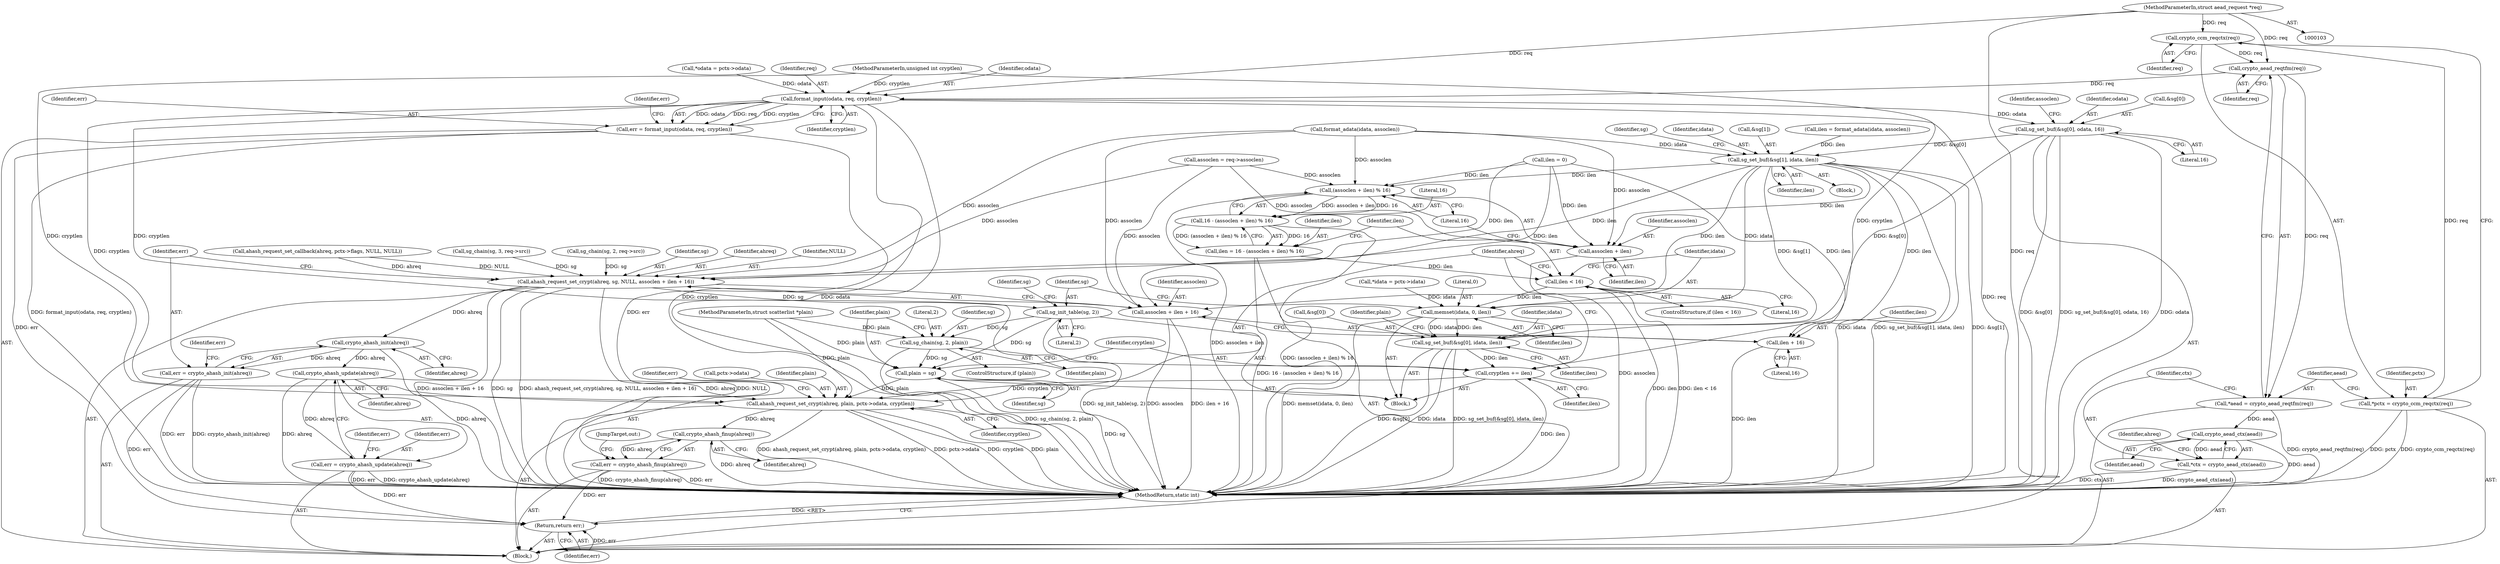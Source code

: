 digraph "0_linux_3b30460c5b0ed762be75a004e924ec3f8711e032@API" {
"1000111" [label="(Call,crypto_ccm_reqctx(req))"];
"1000104" [label="(MethodParameterIn,struct aead_request *req)"];
"1000109" [label="(Call,*pctx = crypto_ccm_reqctx(req))"];
"1000116" [label="(Call,crypto_aead_reqtfm(req))"];
"1000114" [label="(Call,*aead = crypto_aead_reqtfm(req))"];
"1000121" [label="(Call,crypto_aead_ctx(aead))"];
"1000119" [label="(Call,*ctx = crypto_aead_ctx(aead))"];
"1000151" [label="(Call,format_input(odata, req, cryptlen))"];
"1000149" [label="(Call,err = format_input(odata, req, cryptlen))"];
"1000287" [label="(Return,return err;)"];
"1000161" [label="(Call,sg_set_buf(&sg[0], odata, 16))"];
"1000176" [label="(Call,sg_set_buf(&sg[1], idata, ilen))"];
"1000212" [label="(Call,ahash_request_set_crypt(ahreq, sg, NULL, assoclen + ilen + 16))"];
"1000223" [label="(Call,crypto_ahash_init(ahreq))"];
"1000221" [label="(Call,err = crypto_ahash_init(ahreq))"];
"1000230" [label="(Call,crypto_ahash_update(ahreq))"];
"1000228" [label="(Call,err = crypto_ahash_update(ahreq))"];
"1000275" [label="(Call,ahash_request_set_crypt(ahreq, plain, pctx->odata, cryptlen))"];
"1000284" [label="(Call,crypto_ahash_finup(ahreq))"];
"1000282" [label="(Call,err = crypto_ahash_finup(ahreq))"];
"1000253" [label="(Call,sg_init_table(sg, 2))"];
"1000265" [label="(Call,sg_chain(sg, 2, plain))"];
"1000269" [label="(Call,plain = sg)"];
"1000216" [label="(Call,assoclen + ilen + 16)"];
"1000218" [label="(Call,ilen + 16)"];
"1000239" [label="(Call,(assoclen + ilen) % 16)"];
"1000237" [label="(Call,16 - (assoclen + ilen) % 16)"];
"1000235" [label="(Call,ilen = 16 - (assoclen + ilen) % 16)"];
"1000245" [label="(Call,ilen < 16)"];
"1000249" [label="(Call,memset(idata, 0, ilen))"];
"1000256" [label="(Call,sg_set_buf(&sg[0], idata, ilen))"];
"1000272" [label="(Call,cryptlen += ilen)"];
"1000240" [label="(Call,assoclen + ilen)"];
"1000182" [label="(Identifier,ilen)"];
"1000242" [label="(Identifier,ilen)"];
"1000243" [label="(Literal,16)"];
"1000220" [label="(Literal,16)"];
"1000151" [label="(Call,format_input(odata, req, cryptlen))"];
"1000257" [label="(Call,&sg[0])"];
"1000273" [label="(Identifier,cryptlen)"];
"1000212" [label="(Call,ahash_request_set_crypt(ahreq, sg, NULL, assoclen + ilen + 16))"];
"1000270" [label="(Identifier,plain)"];
"1000117" [label="(Identifier,req)"];
"1000213" [label="(Identifier,ahreq)"];
"1000277" [label="(Identifier,plain)"];
"1000219" [label="(Identifier,ilen)"];
"1000156" [label="(Identifier,err)"];
"1000271" [label="(Identifier,sg)"];
"1000124" [label="(Identifier,ahreq)"];
"1000217" [label="(Identifier,assoclen)"];
"1000240" [label="(Call,assoclen + ilen)"];
"1000162" [label="(Call,&sg[0])"];
"1000265" [label="(Call,sg_chain(sg, 2, plain))"];
"1000228" [label="(Call,err = crypto_ahash_update(ahreq))"];
"1000275" [label="(Call,ahash_request_set_crypt(ahreq, plain, pctx->odata, cryptlen))"];
"1000233" [label="(Identifier,err)"];
"1000116" [label="(Call,crypto_aead_reqtfm(req))"];
"1000241" [label="(Identifier,assoclen)"];
"1000115" [label="(Identifier,aead)"];
"1000154" [label="(Identifier,cryptlen)"];
"1000176" [label="(Call,sg_set_buf(&sg[1], idata, ilen))"];
"1000114" [label="(Call,*aead = crypto_aead_reqtfm(req))"];
"1000170" [label="(Block,)"];
"1000236" [label="(Identifier,ilen)"];
"1000287" [label="(Return,return err;)"];
"1000247" [label="(Literal,16)"];
"1000177" [label="(Call,&sg[1])"];
"1000252" [label="(Identifier,ilen)"];
"1000256" [label="(Call,sg_set_buf(&sg[0], idata, ilen))"];
"1000167" [label="(Literal,16)"];
"1000215" [label="(Identifier,NULL)"];
"1000205" [label="(Call,ahash_request_set_callback(ahreq, pctx->flags, NULL, NULL))"];
"1000248" [label="(Block,)"];
"1000109" [label="(Call,*pctx = crypto_ccm_reqctx(req))"];
"1000171" [label="(Call,ilen = format_adata(idata, assoclen))"];
"1000251" [label="(Literal,0)"];
"1000120" [label="(Identifier,ctx)"];
"1000161" [label="(Call,sg_set_buf(&sg[0], odata, 16))"];
"1000142" [label="(Call,*idata = pctx->idata)"];
"1000119" [label="(Call,*ctx = crypto_aead_ctx(aead))"];
"1000136" [label="(Call,*odata = pctx->odata)"];
"1000216" [label="(Call,assoclen + ilen + 16)"];
"1000169" [label="(Identifier,assoclen)"];
"1000264" [label="(Identifier,plain)"];
"1000245" [label="(Call,ilen < 16)"];
"1000149" [label="(Call,err = format_input(odata, req, cryptlen))"];
"1000244" [label="(ControlStructure,if (ilen < 16))"];
"1000272" [label="(Call,cryptlen += ilen)"];
"1000226" [label="(Identifier,err)"];
"1000263" [label="(ControlStructure,if (plain))"];
"1000288" [label="(Identifier,err)"];
"1000231" [label="(Identifier,ahreq)"];
"1000285" [label="(Identifier,ahreq)"];
"1000250" [label="(Identifier,idata)"];
"1000224" [label="(Identifier,ahreq)"];
"1000122" [label="(Identifier,aead)"];
"1000281" [label="(Identifier,cryptlen)"];
"1000249" [label="(Call,memset(idata, 0, ilen))"];
"1000222" [label="(Identifier,err)"];
"1000104" [label="(MethodParameterIn,struct aead_request *req)"];
"1000111" [label="(Call,crypto_ccm_reqctx(req))"];
"1000110" [label="(Identifier,pctx)"];
"1000289" [label="(MethodReturn,static int)"];
"1000230" [label="(Call,crypto_ahash_update(ahreq))"];
"1000183" [label="(Call,sg_chain(sg, 3, req->src))"];
"1000153" [label="(Identifier,req)"];
"1000107" [label="(Block,)"];
"1000106" [label="(MethodParameterIn,unsigned int cryptlen)"];
"1000282" [label="(Call,err = crypto_ahash_finup(ahreq))"];
"1000269" [label="(Call,plain = sg)"];
"1000253" [label="(Call,sg_init_table(sg, 2))"];
"1000268" [label="(Identifier,plain)"];
"1000283" [label="(Identifier,err)"];
"1000274" [label="(Identifier,ilen)"];
"1000152" [label="(Identifier,odata)"];
"1000276" [label="(Identifier,ahreq)"];
"1000150" [label="(Identifier,err)"];
"1000105" [label="(MethodParameterIn,struct scatterlist *plain)"];
"1000259" [label="(Identifier,sg)"];
"1000262" [label="(Identifier,ilen)"];
"1000121" [label="(Call,crypto_aead_ctx(aead))"];
"1000254" [label="(Identifier,sg)"];
"1000278" [label="(Call,pctx->odata)"];
"1000166" [label="(Identifier,odata)"];
"1000221" [label="(Call,err = crypto_ahash_init(ahreq))"];
"1000267" [label="(Literal,2)"];
"1000246" [label="(Identifier,ilen)"];
"1000191" [label="(Call,ilen = 0)"];
"1000223" [label="(Call,crypto_ahash_init(ahreq))"];
"1000194" [label="(Call,sg_chain(sg, 2, req->src))"];
"1000284" [label="(Call,crypto_ahash_finup(ahreq))"];
"1000286" [label="(JumpTarget,out:)"];
"1000184" [label="(Identifier,sg)"];
"1000214" [label="(Identifier,sg)"];
"1000129" [label="(Call,assoclen = req->assoclen)"];
"1000237" [label="(Call,16 - (assoclen + ilen) % 16)"];
"1000229" [label="(Identifier,err)"];
"1000266" [label="(Identifier,sg)"];
"1000112" [label="(Identifier,req)"];
"1000255" [label="(Literal,2)"];
"1000235" [label="(Call,ilen = 16 - (assoclen + ilen) % 16)"];
"1000238" [label="(Literal,16)"];
"1000261" [label="(Identifier,idata)"];
"1000173" [label="(Call,format_adata(idata, assoclen))"];
"1000218" [label="(Call,ilen + 16)"];
"1000239" [label="(Call,(assoclen + ilen) % 16)"];
"1000181" [label="(Identifier,idata)"];
"1000111" -> "1000109"  [label="AST: "];
"1000111" -> "1000112"  [label="CFG: "];
"1000112" -> "1000111"  [label="AST: "];
"1000109" -> "1000111"  [label="CFG: "];
"1000111" -> "1000109"  [label="DDG: req"];
"1000104" -> "1000111"  [label="DDG: req"];
"1000111" -> "1000116"  [label="DDG: req"];
"1000104" -> "1000103"  [label="AST: "];
"1000104" -> "1000289"  [label="DDG: req"];
"1000104" -> "1000116"  [label="DDG: req"];
"1000104" -> "1000151"  [label="DDG: req"];
"1000109" -> "1000107"  [label="AST: "];
"1000110" -> "1000109"  [label="AST: "];
"1000115" -> "1000109"  [label="CFG: "];
"1000109" -> "1000289"  [label="DDG: pctx"];
"1000109" -> "1000289"  [label="DDG: crypto_ccm_reqctx(req)"];
"1000116" -> "1000114"  [label="AST: "];
"1000116" -> "1000117"  [label="CFG: "];
"1000117" -> "1000116"  [label="AST: "];
"1000114" -> "1000116"  [label="CFG: "];
"1000116" -> "1000114"  [label="DDG: req"];
"1000116" -> "1000151"  [label="DDG: req"];
"1000114" -> "1000107"  [label="AST: "];
"1000115" -> "1000114"  [label="AST: "];
"1000120" -> "1000114"  [label="CFG: "];
"1000114" -> "1000289"  [label="DDG: crypto_aead_reqtfm(req)"];
"1000114" -> "1000121"  [label="DDG: aead"];
"1000121" -> "1000119"  [label="AST: "];
"1000121" -> "1000122"  [label="CFG: "];
"1000122" -> "1000121"  [label="AST: "];
"1000119" -> "1000121"  [label="CFG: "];
"1000121" -> "1000289"  [label="DDG: aead"];
"1000121" -> "1000119"  [label="DDG: aead"];
"1000119" -> "1000107"  [label="AST: "];
"1000120" -> "1000119"  [label="AST: "];
"1000124" -> "1000119"  [label="CFG: "];
"1000119" -> "1000289"  [label="DDG: crypto_aead_ctx(aead)"];
"1000119" -> "1000289"  [label="DDG: ctx"];
"1000151" -> "1000149"  [label="AST: "];
"1000151" -> "1000154"  [label="CFG: "];
"1000152" -> "1000151"  [label="AST: "];
"1000153" -> "1000151"  [label="AST: "];
"1000154" -> "1000151"  [label="AST: "];
"1000149" -> "1000151"  [label="CFG: "];
"1000151" -> "1000289"  [label="DDG: odata"];
"1000151" -> "1000289"  [label="DDG: req"];
"1000151" -> "1000289"  [label="DDG: cryptlen"];
"1000151" -> "1000149"  [label="DDG: odata"];
"1000151" -> "1000149"  [label="DDG: req"];
"1000151" -> "1000149"  [label="DDG: cryptlen"];
"1000136" -> "1000151"  [label="DDG: odata"];
"1000106" -> "1000151"  [label="DDG: cryptlen"];
"1000151" -> "1000161"  [label="DDG: odata"];
"1000151" -> "1000272"  [label="DDG: cryptlen"];
"1000151" -> "1000275"  [label="DDG: cryptlen"];
"1000149" -> "1000107"  [label="AST: "];
"1000150" -> "1000149"  [label="AST: "];
"1000156" -> "1000149"  [label="CFG: "];
"1000149" -> "1000289"  [label="DDG: format_input(odata, req, cryptlen)"];
"1000149" -> "1000289"  [label="DDG: err"];
"1000149" -> "1000287"  [label="DDG: err"];
"1000287" -> "1000107"  [label="AST: "];
"1000287" -> "1000288"  [label="CFG: "];
"1000288" -> "1000287"  [label="AST: "];
"1000289" -> "1000287"  [label="CFG: "];
"1000287" -> "1000289"  [label="DDG: <RET>"];
"1000288" -> "1000287"  [label="DDG: err"];
"1000228" -> "1000287"  [label="DDG: err"];
"1000221" -> "1000287"  [label="DDG: err"];
"1000282" -> "1000287"  [label="DDG: err"];
"1000161" -> "1000107"  [label="AST: "];
"1000161" -> "1000167"  [label="CFG: "];
"1000162" -> "1000161"  [label="AST: "];
"1000166" -> "1000161"  [label="AST: "];
"1000167" -> "1000161"  [label="AST: "];
"1000169" -> "1000161"  [label="CFG: "];
"1000161" -> "1000289"  [label="DDG: odata"];
"1000161" -> "1000289"  [label="DDG: &sg[0]"];
"1000161" -> "1000289"  [label="DDG: sg_set_buf(&sg[0], odata, 16)"];
"1000161" -> "1000176"  [label="DDG: &sg[0]"];
"1000161" -> "1000256"  [label="DDG: &sg[0]"];
"1000176" -> "1000170"  [label="AST: "];
"1000176" -> "1000182"  [label="CFG: "];
"1000177" -> "1000176"  [label="AST: "];
"1000181" -> "1000176"  [label="AST: "];
"1000182" -> "1000176"  [label="AST: "];
"1000184" -> "1000176"  [label="CFG: "];
"1000176" -> "1000289"  [label="DDG: idata"];
"1000176" -> "1000289"  [label="DDG: sg_set_buf(&sg[1], idata, ilen)"];
"1000176" -> "1000289"  [label="DDG: &sg[1]"];
"1000173" -> "1000176"  [label="DDG: idata"];
"1000171" -> "1000176"  [label="DDG: ilen"];
"1000176" -> "1000212"  [label="DDG: ilen"];
"1000176" -> "1000216"  [label="DDG: ilen"];
"1000176" -> "1000218"  [label="DDG: ilen"];
"1000176" -> "1000239"  [label="DDG: ilen"];
"1000176" -> "1000240"  [label="DDG: ilen"];
"1000176" -> "1000249"  [label="DDG: idata"];
"1000176" -> "1000256"  [label="DDG: &sg[1]"];
"1000212" -> "1000107"  [label="AST: "];
"1000212" -> "1000216"  [label="CFG: "];
"1000213" -> "1000212"  [label="AST: "];
"1000214" -> "1000212"  [label="AST: "];
"1000215" -> "1000212"  [label="AST: "];
"1000216" -> "1000212"  [label="AST: "];
"1000222" -> "1000212"  [label="CFG: "];
"1000212" -> "1000289"  [label="DDG: assoclen + ilen + 16"];
"1000212" -> "1000289"  [label="DDG: sg"];
"1000212" -> "1000289"  [label="DDG: ahash_request_set_crypt(ahreq, sg, NULL, assoclen + ilen + 16)"];
"1000212" -> "1000289"  [label="DDG: NULL"];
"1000205" -> "1000212"  [label="DDG: ahreq"];
"1000205" -> "1000212"  [label="DDG: NULL"];
"1000194" -> "1000212"  [label="DDG: sg"];
"1000183" -> "1000212"  [label="DDG: sg"];
"1000129" -> "1000212"  [label="DDG: assoclen"];
"1000173" -> "1000212"  [label="DDG: assoclen"];
"1000191" -> "1000212"  [label="DDG: ilen"];
"1000212" -> "1000223"  [label="DDG: ahreq"];
"1000212" -> "1000253"  [label="DDG: sg"];
"1000223" -> "1000221"  [label="AST: "];
"1000223" -> "1000224"  [label="CFG: "];
"1000224" -> "1000223"  [label="AST: "];
"1000221" -> "1000223"  [label="CFG: "];
"1000223" -> "1000289"  [label="DDG: ahreq"];
"1000223" -> "1000221"  [label="DDG: ahreq"];
"1000223" -> "1000230"  [label="DDG: ahreq"];
"1000221" -> "1000107"  [label="AST: "];
"1000222" -> "1000221"  [label="AST: "];
"1000226" -> "1000221"  [label="CFG: "];
"1000221" -> "1000289"  [label="DDG: crypto_ahash_init(ahreq)"];
"1000221" -> "1000289"  [label="DDG: err"];
"1000230" -> "1000228"  [label="AST: "];
"1000230" -> "1000231"  [label="CFG: "];
"1000231" -> "1000230"  [label="AST: "];
"1000228" -> "1000230"  [label="CFG: "];
"1000230" -> "1000289"  [label="DDG: ahreq"];
"1000230" -> "1000228"  [label="DDG: ahreq"];
"1000230" -> "1000275"  [label="DDG: ahreq"];
"1000228" -> "1000107"  [label="AST: "];
"1000229" -> "1000228"  [label="AST: "];
"1000233" -> "1000228"  [label="CFG: "];
"1000228" -> "1000289"  [label="DDG: err"];
"1000228" -> "1000289"  [label="DDG: crypto_ahash_update(ahreq)"];
"1000275" -> "1000107"  [label="AST: "];
"1000275" -> "1000281"  [label="CFG: "];
"1000276" -> "1000275"  [label="AST: "];
"1000277" -> "1000275"  [label="AST: "];
"1000278" -> "1000275"  [label="AST: "];
"1000281" -> "1000275"  [label="AST: "];
"1000283" -> "1000275"  [label="CFG: "];
"1000275" -> "1000289"  [label="DDG: ahash_request_set_crypt(ahreq, plain, pctx->odata, cryptlen)"];
"1000275" -> "1000289"  [label="DDG: pctx->odata"];
"1000275" -> "1000289"  [label="DDG: cryptlen"];
"1000275" -> "1000289"  [label="DDG: plain"];
"1000269" -> "1000275"  [label="DDG: plain"];
"1000105" -> "1000275"  [label="DDG: plain"];
"1000272" -> "1000275"  [label="DDG: cryptlen"];
"1000106" -> "1000275"  [label="DDG: cryptlen"];
"1000275" -> "1000284"  [label="DDG: ahreq"];
"1000284" -> "1000282"  [label="AST: "];
"1000284" -> "1000285"  [label="CFG: "];
"1000285" -> "1000284"  [label="AST: "];
"1000282" -> "1000284"  [label="CFG: "];
"1000284" -> "1000289"  [label="DDG: ahreq"];
"1000284" -> "1000282"  [label="DDG: ahreq"];
"1000282" -> "1000107"  [label="AST: "];
"1000283" -> "1000282"  [label="AST: "];
"1000286" -> "1000282"  [label="CFG: "];
"1000282" -> "1000289"  [label="DDG: crypto_ahash_finup(ahreq)"];
"1000282" -> "1000289"  [label="DDG: err"];
"1000253" -> "1000248"  [label="AST: "];
"1000253" -> "1000255"  [label="CFG: "];
"1000254" -> "1000253"  [label="AST: "];
"1000255" -> "1000253"  [label="AST: "];
"1000259" -> "1000253"  [label="CFG: "];
"1000253" -> "1000289"  [label="DDG: sg_init_table(sg, 2)"];
"1000253" -> "1000265"  [label="DDG: sg"];
"1000253" -> "1000269"  [label="DDG: sg"];
"1000265" -> "1000263"  [label="AST: "];
"1000265" -> "1000268"  [label="CFG: "];
"1000266" -> "1000265"  [label="AST: "];
"1000267" -> "1000265"  [label="AST: "];
"1000268" -> "1000265"  [label="AST: "];
"1000270" -> "1000265"  [label="CFG: "];
"1000265" -> "1000289"  [label="DDG: sg_chain(sg, 2, plain)"];
"1000105" -> "1000265"  [label="DDG: plain"];
"1000265" -> "1000269"  [label="DDG: sg"];
"1000269" -> "1000248"  [label="AST: "];
"1000269" -> "1000271"  [label="CFG: "];
"1000270" -> "1000269"  [label="AST: "];
"1000271" -> "1000269"  [label="AST: "];
"1000273" -> "1000269"  [label="CFG: "];
"1000269" -> "1000289"  [label="DDG: sg"];
"1000105" -> "1000269"  [label="DDG: plain"];
"1000216" -> "1000218"  [label="CFG: "];
"1000217" -> "1000216"  [label="AST: "];
"1000218" -> "1000216"  [label="AST: "];
"1000216" -> "1000289"  [label="DDG: assoclen"];
"1000216" -> "1000289"  [label="DDG: ilen + 16"];
"1000129" -> "1000216"  [label="DDG: assoclen"];
"1000173" -> "1000216"  [label="DDG: assoclen"];
"1000191" -> "1000216"  [label="DDG: ilen"];
"1000218" -> "1000220"  [label="CFG: "];
"1000219" -> "1000218"  [label="AST: "];
"1000220" -> "1000218"  [label="AST: "];
"1000218" -> "1000289"  [label="DDG: ilen"];
"1000191" -> "1000218"  [label="DDG: ilen"];
"1000239" -> "1000237"  [label="AST: "];
"1000239" -> "1000243"  [label="CFG: "];
"1000240" -> "1000239"  [label="AST: "];
"1000243" -> "1000239"  [label="AST: "];
"1000237" -> "1000239"  [label="CFG: "];
"1000239" -> "1000289"  [label="DDG: assoclen + ilen"];
"1000239" -> "1000237"  [label="DDG: assoclen + ilen"];
"1000239" -> "1000237"  [label="DDG: 16"];
"1000129" -> "1000239"  [label="DDG: assoclen"];
"1000173" -> "1000239"  [label="DDG: assoclen"];
"1000191" -> "1000239"  [label="DDG: ilen"];
"1000237" -> "1000235"  [label="AST: "];
"1000238" -> "1000237"  [label="AST: "];
"1000235" -> "1000237"  [label="CFG: "];
"1000237" -> "1000289"  [label="DDG: (assoclen + ilen) % 16"];
"1000237" -> "1000235"  [label="DDG: 16"];
"1000237" -> "1000235"  [label="DDG: (assoclen + ilen) % 16"];
"1000235" -> "1000107"  [label="AST: "];
"1000236" -> "1000235"  [label="AST: "];
"1000246" -> "1000235"  [label="CFG: "];
"1000235" -> "1000289"  [label="DDG: 16 - (assoclen + ilen) % 16"];
"1000235" -> "1000245"  [label="DDG: ilen"];
"1000245" -> "1000244"  [label="AST: "];
"1000245" -> "1000247"  [label="CFG: "];
"1000246" -> "1000245"  [label="AST: "];
"1000247" -> "1000245"  [label="AST: "];
"1000250" -> "1000245"  [label="CFG: "];
"1000276" -> "1000245"  [label="CFG: "];
"1000245" -> "1000289"  [label="DDG: ilen < 16"];
"1000245" -> "1000289"  [label="DDG: ilen"];
"1000245" -> "1000249"  [label="DDG: ilen"];
"1000249" -> "1000248"  [label="AST: "];
"1000249" -> "1000252"  [label="CFG: "];
"1000250" -> "1000249"  [label="AST: "];
"1000251" -> "1000249"  [label="AST: "];
"1000252" -> "1000249"  [label="AST: "];
"1000254" -> "1000249"  [label="CFG: "];
"1000249" -> "1000289"  [label="DDG: memset(idata, 0, ilen)"];
"1000142" -> "1000249"  [label="DDG: idata"];
"1000249" -> "1000256"  [label="DDG: idata"];
"1000249" -> "1000256"  [label="DDG: ilen"];
"1000256" -> "1000248"  [label="AST: "];
"1000256" -> "1000262"  [label="CFG: "];
"1000257" -> "1000256"  [label="AST: "];
"1000261" -> "1000256"  [label="AST: "];
"1000262" -> "1000256"  [label="AST: "];
"1000264" -> "1000256"  [label="CFG: "];
"1000256" -> "1000289"  [label="DDG: &sg[0]"];
"1000256" -> "1000289"  [label="DDG: idata"];
"1000256" -> "1000289"  [label="DDG: sg_set_buf(&sg[0], idata, ilen)"];
"1000256" -> "1000272"  [label="DDG: ilen"];
"1000272" -> "1000248"  [label="AST: "];
"1000272" -> "1000274"  [label="CFG: "];
"1000273" -> "1000272"  [label="AST: "];
"1000274" -> "1000272"  [label="AST: "];
"1000276" -> "1000272"  [label="CFG: "];
"1000272" -> "1000289"  [label="DDG: ilen"];
"1000106" -> "1000272"  [label="DDG: cryptlen"];
"1000240" -> "1000242"  [label="CFG: "];
"1000241" -> "1000240"  [label="AST: "];
"1000242" -> "1000240"  [label="AST: "];
"1000243" -> "1000240"  [label="CFG: "];
"1000240" -> "1000289"  [label="DDG: assoclen"];
"1000129" -> "1000240"  [label="DDG: assoclen"];
"1000173" -> "1000240"  [label="DDG: assoclen"];
"1000191" -> "1000240"  [label="DDG: ilen"];
}

